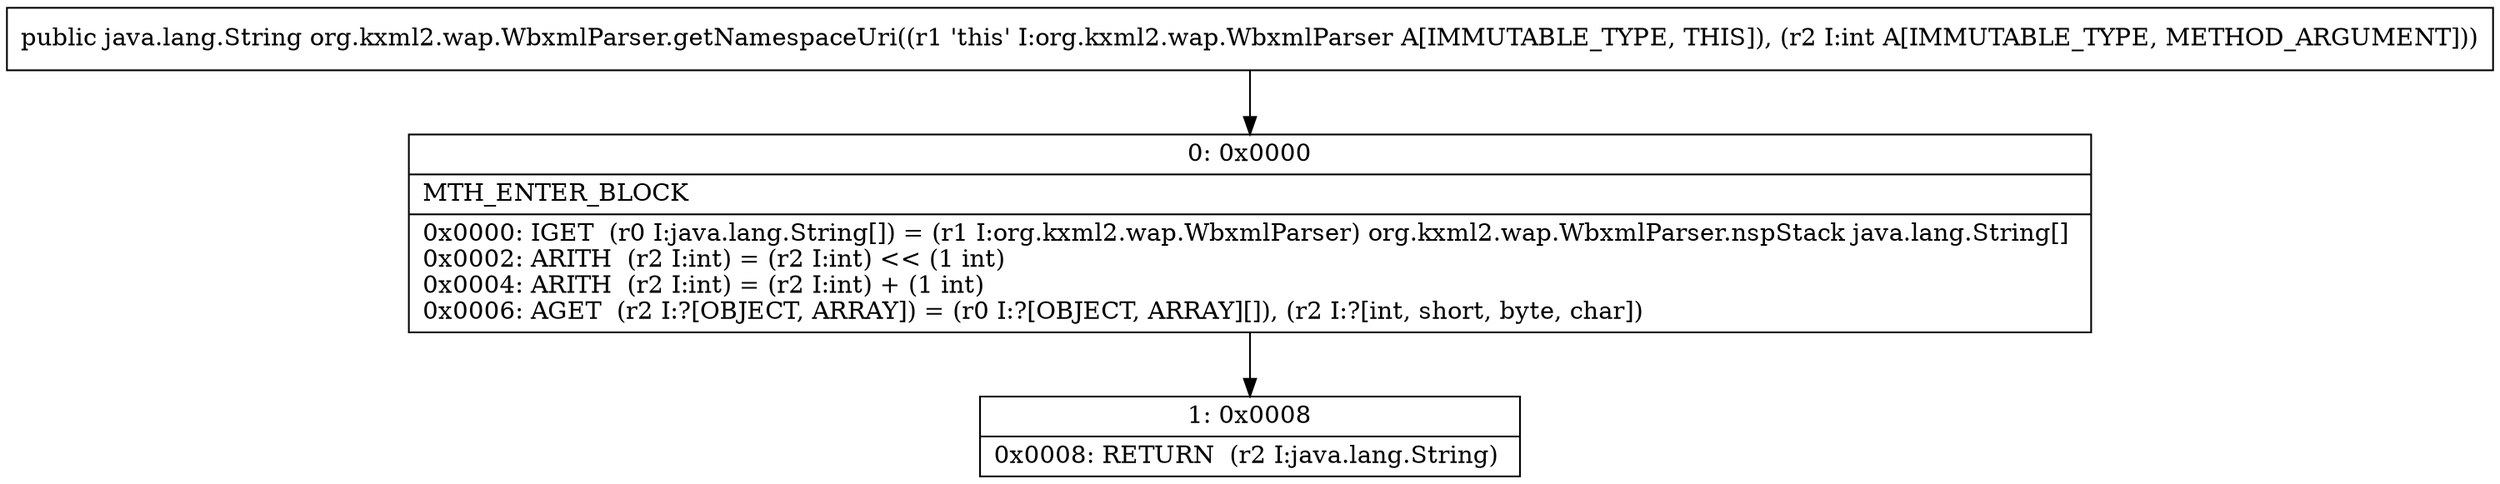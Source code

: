 digraph "CFG fororg.kxml2.wap.WbxmlParser.getNamespaceUri(I)Ljava\/lang\/String;" {
Node_0 [shape=record,label="{0\:\ 0x0000|MTH_ENTER_BLOCK\l|0x0000: IGET  (r0 I:java.lang.String[]) = (r1 I:org.kxml2.wap.WbxmlParser) org.kxml2.wap.WbxmlParser.nspStack java.lang.String[] \l0x0002: ARITH  (r2 I:int) = (r2 I:int) \<\< (1 int) \l0x0004: ARITH  (r2 I:int) = (r2 I:int) + (1 int) \l0x0006: AGET  (r2 I:?[OBJECT, ARRAY]) = (r0 I:?[OBJECT, ARRAY][]), (r2 I:?[int, short, byte, char]) \l}"];
Node_1 [shape=record,label="{1\:\ 0x0008|0x0008: RETURN  (r2 I:java.lang.String) \l}"];
MethodNode[shape=record,label="{public java.lang.String org.kxml2.wap.WbxmlParser.getNamespaceUri((r1 'this' I:org.kxml2.wap.WbxmlParser A[IMMUTABLE_TYPE, THIS]), (r2 I:int A[IMMUTABLE_TYPE, METHOD_ARGUMENT])) }"];
MethodNode -> Node_0;
Node_0 -> Node_1;
}

